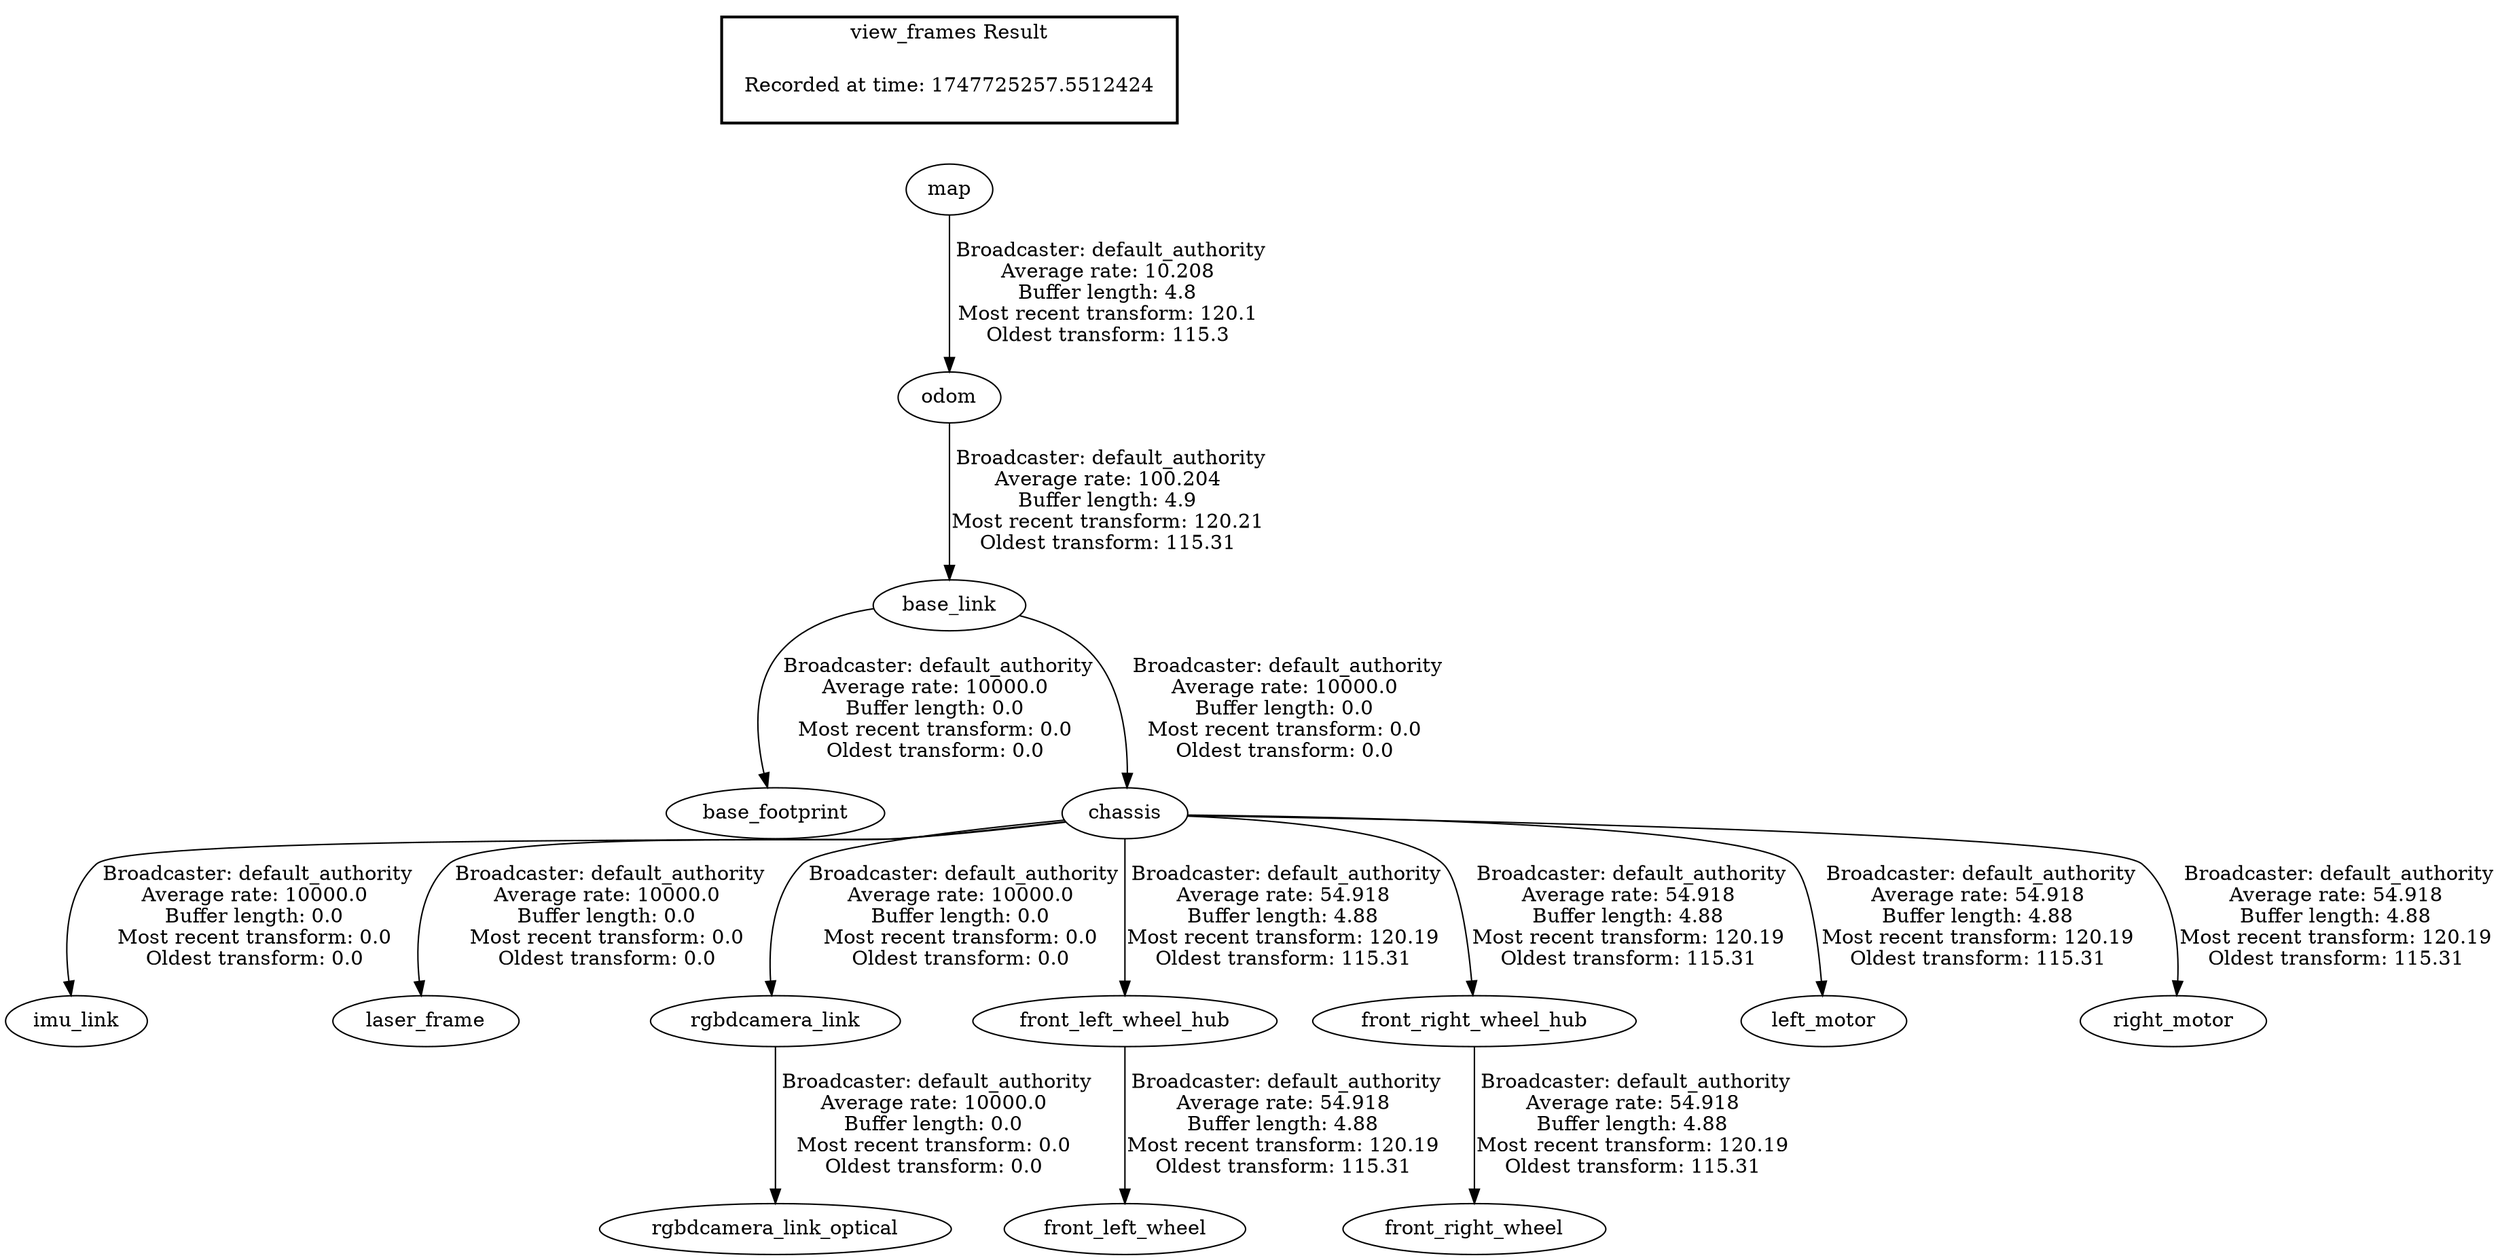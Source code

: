 digraph G {
"odom" -> "base_link"[label=" Broadcaster: default_authority\nAverage rate: 100.204\nBuffer length: 4.9\nMost recent transform: 120.21\nOldest transform: 115.31\n"];
"map" -> "odom"[label=" Broadcaster: default_authority\nAverage rate: 10.208\nBuffer length: 4.8\nMost recent transform: 120.1\nOldest transform: 115.3\n"];
"base_link" -> "base_footprint"[label=" Broadcaster: default_authority\nAverage rate: 10000.0\nBuffer length: 0.0\nMost recent transform: 0.0\nOldest transform: 0.0\n"];
"base_link" -> "chassis"[label=" Broadcaster: default_authority\nAverage rate: 10000.0\nBuffer length: 0.0\nMost recent transform: 0.0\nOldest transform: 0.0\n"];
"chassis" -> "imu_link"[label=" Broadcaster: default_authority\nAverage rate: 10000.0\nBuffer length: 0.0\nMost recent transform: 0.0\nOldest transform: 0.0\n"];
"chassis" -> "laser_frame"[label=" Broadcaster: default_authority\nAverage rate: 10000.0\nBuffer length: 0.0\nMost recent transform: 0.0\nOldest transform: 0.0\n"];
"chassis" -> "rgbdcamera_link"[label=" Broadcaster: default_authority\nAverage rate: 10000.0\nBuffer length: 0.0\nMost recent transform: 0.0\nOldest transform: 0.0\n"];
"rgbdcamera_link" -> "rgbdcamera_link_optical"[label=" Broadcaster: default_authority\nAverage rate: 10000.0\nBuffer length: 0.0\nMost recent transform: 0.0\nOldest transform: 0.0\n"];
"front_left_wheel_hub" -> "front_left_wheel"[label=" Broadcaster: default_authority\nAverage rate: 54.918\nBuffer length: 4.88\nMost recent transform: 120.19\nOldest transform: 115.31\n"];
"chassis" -> "front_left_wheel_hub"[label=" Broadcaster: default_authority\nAverage rate: 54.918\nBuffer length: 4.88\nMost recent transform: 120.19\nOldest transform: 115.31\n"];
"front_right_wheel_hub" -> "front_right_wheel"[label=" Broadcaster: default_authority\nAverage rate: 54.918\nBuffer length: 4.88\nMost recent transform: 120.19\nOldest transform: 115.31\n"];
"chassis" -> "front_right_wheel_hub"[label=" Broadcaster: default_authority\nAverage rate: 54.918\nBuffer length: 4.88\nMost recent transform: 120.19\nOldest transform: 115.31\n"];
"chassis" -> "left_motor"[label=" Broadcaster: default_authority\nAverage rate: 54.918\nBuffer length: 4.88\nMost recent transform: 120.19\nOldest transform: 115.31\n"];
"chassis" -> "right_motor"[label=" Broadcaster: default_authority\nAverage rate: 54.918\nBuffer length: 4.88\nMost recent transform: 120.19\nOldest transform: 115.31\n"];
edge [style=invis];
 subgraph cluster_legend { style=bold; color=black; label ="view_frames Result";
"Recorded at time: 1747725257.5512424"[ shape=plaintext ] ;
}->"map";
}